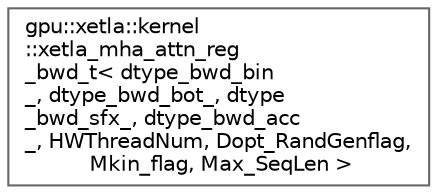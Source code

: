 digraph "Graphical Class Hierarchy"
{
 // LATEX_PDF_SIZE
  bgcolor="transparent";
  edge [fontname=Helvetica,fontsize=10,labelfontname=Helvetica,labelfontsize=10];
  node [fontname=Helvetica,fontsize=10,shape=box,height=0.2,width=0.4];
  rankdir="LR";
  Node0 [id="Node000000",label="gpu::xetla::kernel\l::xetla_mha_attn_reg\l_bwd_t\< dtype_bwd_bin\l_, dtype_bwd_bot_, dtype\l_bwd_sfx_, dtype_bwd_acc\l_, HWThreadNum, Dopt_RandGenflag,\l Mkin_flag, Max_SeqLen \>",height=0.2,width=0.4,color="grey40", fillcolor="white", style="filled",URL="$structgpu_1_1xetla_1_1kernel_1_1xetla__mha__attn__reg__bwd__t.html",tooltip=" "];
}
